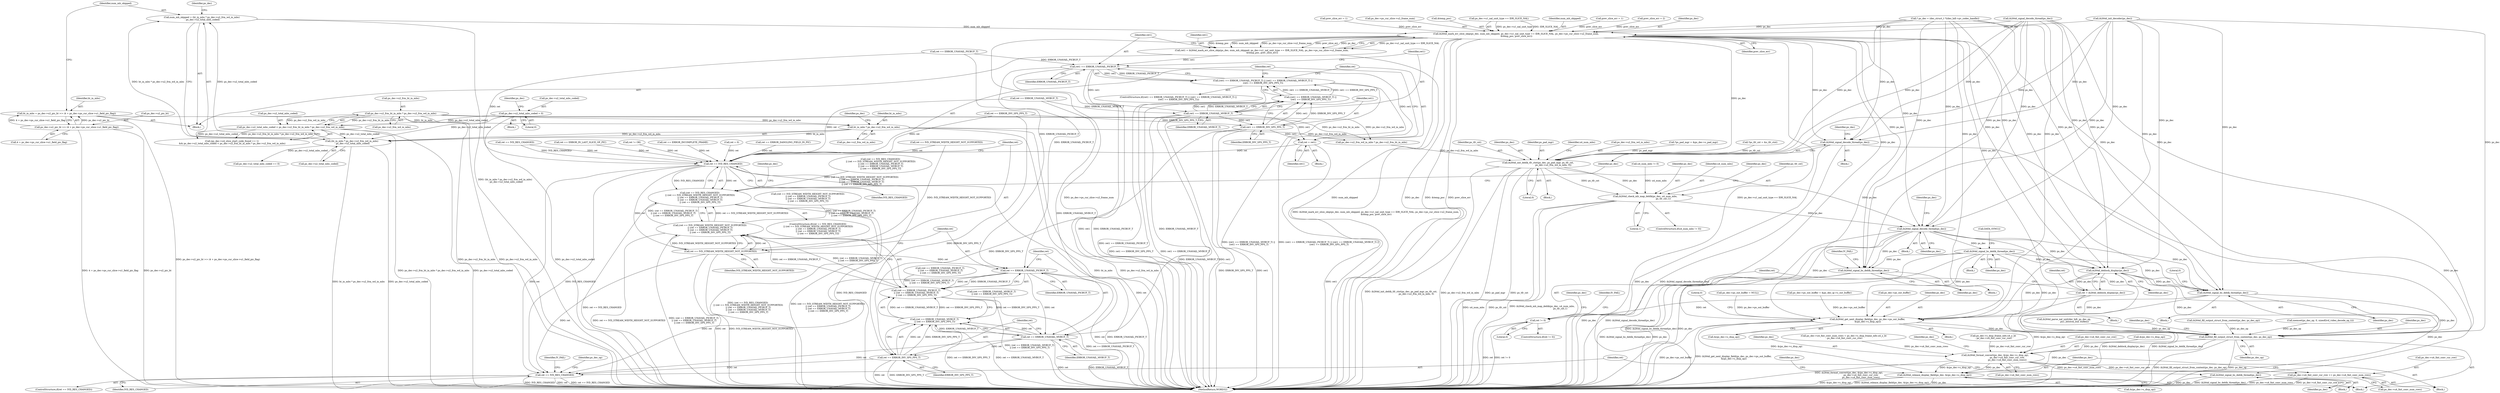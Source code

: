 digraph "0_Android_494561291a503840f385fbcd11d9bc5f4dc502b8@integer" {
"1001512" [label="(Call,num_mb_skipped = (ht_in_mbs * ps_dec->u2_frm_wd_in_mbs)\n - ps_dec->u2_total_mbs_coded)"];
"1001514" [label="(Call,(ht_in_mbs * ps_dec->u2_frm_wd_in_mbs)\n - ps_dec->u2_total_mbs_coded)"];
"1001515" [label="(Call,ht_in_mbs * ps_dec->u2_frm_wd_in_mbs)"];
"1001499" [label="(Call,ht_in_mbs = ps_dec->u2_pic_ht >> (4 + ps_dec->ps_cur_slice->u1_field_pic_flag))"];
"1001501" [label="(Call,ps_dec->u2_pic_ht >> (4 + ps_dec->ps_cur_slice->u1_field_pic_flag))"];
"1001486" [label="(Call,ps_dec->u2_frm_ht_in_mbs * ps_dec->u2_frm_wd_in_mbs)"];
"1000920" [label="(Call,ps_dec->u2_total_mbs_coded = 0)"];
"1001482" [label="(Call,ps_dec->u2_total_mbs_coded < ps_dec->u2_frm_ht_in_mbs * ps_dec->u2_frm_wd_in_mbs)"];
"1001555" [label="(Call,ih264d_mark_err_slice_skip(ps_dec, num_mb_skipped, ps_dec->u1_nal_unit_type == IDR_SLICE_NAL, ps_dec->ps_cur_slice->u2_frame_num,\n &temp_poc, prev_slice_err))"];
"1001553" [label="(Call,ret1 = ih264d_mark_err_slice_skip(ps_dec, num_mb_skipped, ps_dec->u1_nal_unit_type == IDR_SLICE_NAL, ps_dec->ps_cur_slice->u2_frame_num,\n &temp_poc, prev_slice_err))"];
"1001573" [label="(Call,ret1 == ERROR_UNAVAIL_PICBUF_T)"];
"1001572" [label="(Call,(ret1 == ERROR_UNAVAIL_PICBUF_T) || (ret1 == ERROR_UNAVAIL_MVBUF_T) ||\n (ret1 == ERROR_INV_SPS_PPS_T))"];
"1001577" [label="(Call,ret1 == ERROR_UNAVAIL_MVBUF_T)"];
"1001576" [label="(Call,(ret1 == ERROR_UNAVAIL_MVBUF_T) ||\n (ret1 == ERROR_INV_SPS_PPS_T))"];
"1001580" [label="(Call,ret1 == ERROR_INV_SPS_PPS_T)"];
"1001584" [label="(Call,ret = ret1)"];
"1001589" [label="(Call,ret == IVD_RES_CHANGED)"];
"1001588" [label="(Call,(ret == IVD_RES_CHANGED)\n || (ret == IVD_STREAM_WIDTH_HEIGHT_NOT_SUPPORTED)\n || (ret == ERROR_UNAVAIL_PICBUF_T)\n || (ret == ERROR_UNAVAIL_MVBUF_T)\n || (ret == ERROR_INV_SPS_PPS_T))"];
"1001593" [label="(Call,ret == IVD_STREAM_WIDTH_HEIGHT_NOT_SUPPORTED)"];
"1001592" [label="(Call,(ret == IVD_STREAM_WIDTH_HEIGHT_NOT_SUPPORTED)\n || (ret == ERROR_UNAVAIL_PICBUF_T)\n || (ret == ERROR_UNAVAIL_MVBUF_T)\n || (ret == ERROR_INV_SPS_PPS_T))"];
"1001597" [label="(Call,ret == ERROR_UNAVAIL_PICBUF_T)"];
"1001596" [label="(Call,(ret == ERROR_UNAVAIL_PICBUF_T)\n || (ret == ERROR_UNAVAIL_MVBUF_T)\n || (ret == ERROR_INV_SPS_PPS_T))"];
"1001601" [label="(Call,ret == ERROR_UNAVAIL_MVBUF_T)"];
"1001600" [label="(Call,(ret == ERROR_UNAVAIL_MVBUF_T)\n || (ret == ERROR_INV_SPS_PPS_T))"];
"1001604" [label="(Call,ret == ERROR_INV_SPS_PPS_T)"];
"1001620" [label="(Call,ret == IVD_RES_CHANGED)"];
"1001608" [label="(Call,ih264d_signal_decode_thread(ps_dec))"];
"1001617" [label="(Call,ih264d_signal_bs_deblk_thread(ps_dec))"];
"1001697" [label="(Call,ih264d_init_deblk_tfr_ctxt(ps_dec, ps_pad_mgr, ps_tfr_cxt,\n                                           ps_dec->u2_frm_wd_in_mbs, 0))"];
"1001721" [label="(Call,ih264d_check_mb_map_deblk(ps_dec, u4_num_mbs,\n                                                   ps_tfr_cxt,1))"];
"1001731" [label="(Call,ih264d_signal_decode_thread(ps_dec))"];
"1001740" [label="(Call,ih264d_signal_bs_deblk_thread(ps_dec))"];
"1001839" [label="(Call,ih264d_signal_bs_deblk_thread(ps_dec))"];
"1001901" [label="(Call,ih264d_deblock_display(ps_dec))"];
"1001899" [label="(Call,ret = ih264d_deblock_display(ps_dec))"];
"1001904" [label="(Call,ret != 0)"];
"1002023" [label="(Call,ih264d_signal_bs_deblk_thread(ps_dec))"];
"1002037" [label="(Call,ih264d_get_next_display_field(ps_dec, ps_dec->ps_out_buffer,\n &(ps_dec->s_disp_op)))"];
"1002065" [label="(Call,ih264d_fill_output_struct_from_context(ps_dec, ps_dec_op))"];
"1002096" [label="(Call,ih264d_format_convert(ps_dec, &(ps_dec->s_disp_op),\n                                  ps_dec->u4_fmt_conv_cur_row,\n                                  ps_dec->u4_fmt_conv_num_rows))"];
"1002108" [label="(Call,ps_dec->u4_fmt_conv_cur_row += ps_dec->u4_fmt_conv_num_rows)"];
"1002115" [label="(Call,ih264d_release_display_field(ps_dec, &(ps_dec->s_disp_op)))"];
"1002112" [label="(Call,ps_dec->u4_fmt_conv_num_rows)"];
"1001682" [label="(Call,ps_dec->u2_frm_wd_in_mbs * ps_dec->u2_frm_ht_in_mbs)"];
"1001483" [label="(Call,ps_dec->u2_total_mbs_coded)"];
"1001574" [label="(Identifier,ret1)"];
"1001620" [label="(Call,ret == IVD_RES_CHANGED)"];
"1001517" [label="(Call,ps_dec->u2_frm_wd_in_mbs)"];
"1001581" [label="(Identifier,ret1)"];
"1001354" [label="(Call,ret == ERROR_DANGLING_FIELD_IN_PIC)"];
"1002102" [label="(Call,ps_dec->u4_fmt_conv_cur_row)"];
"1001630" [label="(Identifier,IV_FAIL)"];
"1002067" [label="(Identifier,ps_dec_op)"];
"1002071" [label="(Identifier,ps_dec)"];
"1001521" [label="(Identifier,ps_dec)"];
"1002115" [label="(Call,ih264d_release_display_field(ps_dec, &(ps_dec->s_disp_op)))"];
"1002125" [label="(Identifier,ps_dec)"];
"1001499" [label="(Call,ht_in_mbs = ps_dec->u2_pic_ht >> (4 + ps_dec->ps_cur_slice->u1_field_pic_flag))"];
"1001697" [label="(Call,ih264d_init_deblk_tfr_ctxt(ps_dec, ps_pad_mgr, ps_tfr_cxt,\n                                           ps_dec->u2_frm_wd_in_mbs, 0))"];
"1001576" [label="(Call,(ret1 == ERROR_UNAVAIL_MVBUF_T) ||\n (ret1 == ERROR_INV_SPS_PPS_T))"];
"1001603" [label="(Identifier,ERROR_UNAVAIL_MVBUF_T)"];
"1001069" [label="(Call,ih264d_fill_output_struct_from_context(ps_dec, ps_dec_op))"];
"1001512" [label="(Call,num_mb_skipped = (ht_in_mbs * ps_dec->u2_frm_wd_in_mbs)\n - ps_dec->u2_total_mbs_coded)"];
"1001898" [label="(Block,)"];
"1001723" [label="(Identifier,u4_num_mbs)"];
"1001336" [label="(Call,ret == ERROR_UNAVAIL_MVBUF_T)"];
"1001599" [label="(Identifier,ERROR_UNAVAIL_PICBUF_T)"];
"1001701" [label="(Call,ps_dec->u2_frm_wd_in_mbs)"];
"1000927" [label="(Identifier,ps_dec)"];
"1001616" [label="(Block,)"];
"1001591" [label="(Identifier,IVD_RES_CHANGED)"];
"1001505" [label="(Call,4 + ps_dec->ps_cur_slice->u1_field_pic_flag)"];
"1001303" [label="(Call,ret != OK)"];
"1002042" [label="(Call,&(ps_dec->s_disp_op))"];
"1001493" [label="(Block,)"];
"1001905" [label="(Identifier,ret)"];
"1001553" [label="(Call,ret1 = ih264d_mark_err_slice_skip(ps_dec, num_mb_skipped, ps_dec->u1_nal_unit_type == IDR_SLICE_NAL, ps_dec->ps_cur_slice->u2_frame_num,\n &temp_poc, prev_slice_err))"];
"1002108" [label="(Call,ps_dec->u4_fmt_conv_cur_row += ps_dec->u4_fmt_conv_num_rows)"];
"1001514" [label="(Call,(ht_in_mbs * ps_dec->u2_frm_wd_in_mbs)\n - ps_dec->u2_total_mbs_coded)"];
"1001088" [label="(Call,ih264d_signal_decode_thread(ps_dec))"];
"1001351" [label="(Call,ret == ERROR_INCOMPLETE_FRAME)"];
"1001554" [label="(Identifier,ret1)"];
"1001728" [label="(Identifier,ps_dec)"];
"1002023" [label="(Call,ih264d_signal_bs_deblk_thread(ps_dec))"];
"1002037" [label="(Call,ih264d_get_next_display_field(ps_dec, ps_dec->ps_out_buffer,\n &(ps_dec->s_disp_op)))"];
"1001323" [label="(Call,(ret == IVD_RES_CHANGED)\n || (ret == IVD_STREAM_WIDTH_HEIGHT_NOT_SUPPORTED)\n || (ret == ERROR_UNAVAIL_PICBUF_T)\n || (ret == ERROR_UNAVAIL_MVBUF_T)\n || (ret == ERROR_INV_SPS_PPS_T))"];
"1001571" [label="(ControlStructure,if((ret1 == ERROR_UNAVAIL_PICBUF_T) || (ret1 == ERROR_UNAVAIL_MVBUF_T) ||\n (ret1 == ERROR_INV_SPS_PPS_T)))"];
"1001573" [label="(Call,ret1 == ERROR_UNAVAIL_PICBUF_T)"];
"1001602" [label="(Identifier,ret)"];
"1001533" [label="(Call,prev_slice_err = 1)"];
"1001606" [label="(Identifier,ERROR_INV_SPS_PPS_T)"];
"1002036" [label="(Block,)"];
"1001673" [label="(Call,*ps_pad_mgr = &ps_dec->s_pad_mgr)"];
"1001913" [label="(Identifier,ps_dec)"];
"1001736" [label="(Identifier,ps_dec)"];
"1001613" [label="(Identifier,ps_dec)"];
"1002039" [label="(Call,ps_dec->ps_out_buffer)"];
"1002025" [label="(Block,)"];
"1001902" [label="(Identifier,ps_dec)"];
"1001537" [label="(Call,prev_slice_err = 2)"];
"1001515" [label="(Call,ht_in_mbs * ps_dec->u2_frm_wd_in_mbs)"];
"1001608" [label="(Call,ih264d_signal_decode_thread(ps_dec))"];
"1001903" [label="(ControlStructure,if(ret != 0))"];
"1001725" [label="(Literal,1)"];
"1001486" [label="(Call,ps_dec->u2_frm_ht_in_mbs * ps_dec->u2_frm_wd_in_mbs)"];
"1001721" [label="(Call,ih264d_check_mb_map_deblk(ps_dec, u4_num_mbs,\n                                                   ps_tfr_cxt,1))"];
"1001838" [label="(Block,)"];
"1001587" [label="(ControlStructure,if((ret == IVD_RES_CHANGED)\n || (ret == IVD_STREAM_WIDTH_HEIGHT_NOT_SUPPORTED)\n || (ret == ERROR_UNAVAIL_PICBUF_T)\n || (ret == ERROR_UNAVAIL_MVBUF_T)\n || (ret == ERROR_INV_SPS_PPS_T)))"];
"1001585" [label="(Identifier,ret)"];
"1000229" [label="(Call,memset(ps_dec_op, 0, sizeof(ivd_video_decode_op_t)))"];
"1001717" [label="(ControlStructure,if(u4_num_mbs != 0))"];
"1002066" [label="(Identifier,ps_dec)"];
"1001626" [label="(Identifier,ps_dec_op)"];
"1001724" [label="(Identifier,ps_tfr_cxt)"];
"1002096" [label="(Call,ih264d_format_convert(ps_dec, &(ps_dec->s_disp_op),\n                                  ps_dec->u4_fmt_conv_cur_row,\n                                  ps_dec->u4_fmt_conv_num_rows))"];
"1000920" [label="(Call,ps_dec->u2_total_mbs_coded = 0)"];
"1001731" [label="(Call,ih264d_signal_decode_thread(ps_dec))"];
"1001839" [label="(Call,ih264d_signal_bs_deblk_thread(ps_dec))"];
"1001575" [label="(Identifier,ERROR_UNAVAIL_PICBUF_T)"];
"1001582" [label="(Identifier,ERROR_INV_SPS_PPS_T)"];
"1000153" [label="(Block,)"];
"1002029" [label="(Literal,0)"];
"1001622" [label="(Identifier,IVD_RES_CHANGED)"];
"1001476" [label="(Call,(ps_dec->u4_slice_start_code_found == 1)\n && ps_dec->u2_total_mbs_coded < ps_dec->u2_frm_ht_in_mbs * ps_dec->u2_frm_wd_in_mbs)"];
"1001339" [label="(Call,ret == ERROR_INV_SPS_PPS_T)"];
"1001516" [label="(Identifier,ht_in_mbs)"];
"1001900" [label="(Identifier,ret)"];
"1001739" [label="(Block,)"];
"1000190" [label="(Call,ret = 0)"];
"1001901" [label="(Call,ih264d_deblock_display(ps_dec))"];
"1001618" [label="(Identifier,ps_dec)"];
"1001584" [label="(Call,ret = ret1)"];
"1001633" [label="(Identifier,ps_dec)"];
"1001580" [label="(Call,ret1 == ERROR_INV_SPS_PPS_T)"];
"1001545" [label="(Call,ps_dec->u2_total_mbs_coded == 0)"];
"1001617" [label="(Call,ih264d_signal_bs_deblk_thread(ps_dec))"];
"1001332" [label="(Call,ret == ERROR_UNAVAIL_PICBUF_T)"];
"1002038" [label="(Identifier,ps_dec)"];
"1001482" [label="(Call,ps_dec->u2_total_mbs_coded < ps_dec->u2_frm_ht_in_mbs * ps_dec->u2_frm_wd_in_mbs)"];
"1001556" [label="(Identifier,ps_dec)"];
"1001490" [label="(Call,ps_dec->u2_frm_wd_in_mbs)"];
"1001327" [label="(Call,(ret == IVD_STREAM_WIDTH_HEIGHT_NOT_SUPPORTED)\n || (ret == ERROR_UNAVAIL_PICBUF_T)\n || (ret == ERROR_UNAVAIL_MVBUF_T)\n || (ret == ERROR_INV_SPS_PPS_T))"];
"1000155" [label="(Call,* ps_dec = (dec_struct_t *)(dec_hdl->pv_codec_handle))"];
"1001635" [label="(Block,)"];
"1002098" [label="(Call,&(ps_dec->s_disp_op))"];
"1001842" [label="(Identifier,IV_FAIL)"];
"1001570" [label="(Identifier,prev_slice_err)"];
"1002022" [label="(Block,)"];
"1001597" [label="(Call,ret == ERROR_UNAVAIL_PICBUF_T)"];
"1001572" [label="(Call,(ret1 == ERROR_UNAVAIL_PICBUF_T) || (ret1 == ERROR_UNAVAIL_MVBUF_T) ||\n (ret1 == ERROR_INV_SPS_PPS_T))"];
"1001906" [label="(Literal,0)"];
"1001718" [label="(Call,u4_num_mbs != 0)"];
"1002048" [label="(Literal,0)"];
"1002117" [label="(Call,&(ps_dec->s_disp_op))"];
"1000318" [label="(Call,ps_dec->ps_out_buffer = NULL)"];
"1001601" [label="(Call,ret == ERROR_UNAVAIL_MVBUF_T)"];
"1001904" [label="(Call,ret != 0)"];
"1001501" [label="(Call,ps_dec->u2_pic_ht >> (4 + ps_dec->ps_cur_slice->u1_field_pic_flag))"];
"1001740" [label="(Call,ih264d_signal_bs_deblk_thread(ps_dec))"];
"1001594" [label="(Identifier,ret)"];
"1002082" [label="(Block,)"];
"1001600" [label="(Call,(ret == ERROR_UNAVAIL_MVBUF_T)\n || (ret == ERROR_INV_SPS_PPS_T))"];
"1001502" [label="(Call,ps_dec->u2_pic_ht)"];
"1001592" [label="(Call,(ret == IVD_STREAM_WIDTH_HEIGHT_NOT_SUPPORTED)\n || (ret == ERROR_UNAVAIL_PICBUF_T)\n || (ret == ERROR_UNAVAIL_MVBUF_T)\n || (ret == ERROR_INV_SPS_PPS_T))"];
"1001741" [label="(Identifier,ps_dec)"];
"1001609" [label="(Identifier,ps_dec)"];
"1002097" [label="(Identifier,ps_dec)"];
"1001550" [label="(Call,prev_slice_err = 1)"];
"1001579" [label="(Identifier,ERROR_UNAVAIL_MVBUF_T)"];
"1001331" [label="(Call,(ret == ERROR_UNAVAIL_PICBUF_T)\n || (ret == ERROR_UNAVAIL_MVBUF_T)\n || (ret == ERROR_INV_SPS_PPS_T))"];
"1001590" [label="(Identifier,ret)"];
"1001899" [label="(Call,ret = ih264d_deblock_display(ps_dec))"];
"1002024" [label="(Identifier,ps_dec)"];
"1001328" [label="(Call,ret == IVD_STREAM_WIDTH_HEIGHT_NOT_SUPPORTED)"];
"1000921" [label="(Call,ps_dec->u2_total_mbs_coded)"];
"1001668" [label="(Call,*ps_tfr_cxt = &s_tfr_ctxt)"];
"1001563" [label="(Call,ps_dec->ps_cur_slice->u2_frame_num)"];
"1001596" [label="(Call,(ret == ERROR_UNAVAIL_PICBUF_T)\n || (ret == ERROR_UNAVAIL_MVBUF_T)\n || (ret == ERROR_INV_SPS_PPS_T))"];
"1001700" [label="(Identifier,ps_tfr_cxt)"];
"1001621" [label="(Identifier,ret)"];
"1001742" [label="(Call,DATA_SYNC())"];
"1002109" [label="(Call,ps_dec->u4_fmt_conv_cur_row)"];
"1001604" [label="(Call,ret == ERROR_INV_SPS_PPS_T)"];
"1001588" [label="(Call,(ret == IVD_RES_CHANGED)\n || (ret == IVD_STREAM_WIDTH_HEIGHT_NOT_SUPPORTED)\n || (ret == ERROR_UNAVAIL_PICBUF_T)\n || (ret == ERROR_UNAVAIL_MVBUF_T)\n || (ret == ERROR_INV_SPS_PPS_T))"];
"1001500" [label="(Identifier,ht_in_mbs)"];
"1002065" [label="(Call,ih264d_fill_output_struct_from_context(ps_dec, ps_dec_op))"];
"1001619" [label="(ControlStructure,if(ret == IVD_RES_CHANGED))"];
"1001698" [label="(Identifier,ps_dec)"];
"1001605" [label="(Identifier,ret)"];
"1001526" [label="(Identifier,ps_dec)"];
"1000908" [label="(Call,ih264d_init_decoder(ps_dec))"];
"1002185" [label="(MethodReturn,WORD32)"];
"1000924" [label="(Literal,0)"];
"1001598" [label="(Identifier,ret)"];
"1001909" [label="(Identifier,IV_FAIL)"];
"1002116" [label="(Identifier,ps_dec)"];
"1001699" [label="(Identifier,ps_pad_mgr)"];
"1001607" [label="(Block,)"];
"1001568" [label="(Call,&temp_poc)"];
"1001586" [label="(Identifier,ret1)"];
"1001577" [label="(Call,ret1 == ERROR_UNAVAIL_MVBUF_T)"];
"1001722" [label="(Identifier,ps_dec)"];
"1001706" [label="(Identifier,u4_num_mbs)"];
"1002083" [label="(Call,ps_dec->u4_fmt_conv_num_rows = ps_dec->s_disp_frame_info.u4_y_ht\n - ps_dec->u4_fmt_conv_cur_row)"];
"1002105" [label="(Call,ps_dec->u4_fmt_conv_num_rows)"];
"1001487" [label="(Call,ps_dec->u2_frm_ht_in_mbs)"];
"1001840" [label="(Identifier,ps_dec)"];
"1001297" [label="(Call,ih264d_parse_nal_unit(dec_hdl, ps_dec_op,\n                              pu1_bitstrm_buf, buflen))"];
"1001324" [label="(Call,ret == IVD_RES_CHANGED)"];
"1001595" [label="(Identifier,IVD_STREAM_WIDTH_HEIGHT_NOT_SUPPORTED)"];
"1001593" [label="(Call,ret == IVD_STREAM_WIDTH_HEIGHT_NOT_SUPPORTED)"];
"1001704" [label="(Literal,0)"];
"1001578" [label="(Identifier,ret1)"];
"1001732" [label="(Identifier,ps_dec)"];
"1001589" [label="(Call,ret == IVD_RES_CHANGED)"];
"1000331" [label="(Call,ps_dec->ps_out_buffer = &ps_dec_ip->s_out_buffer)"];
"1001583" [label="(Block,)"];
"1001555" [label="(Call,ih264d_mark_err_slice_skip(ps_dec, num_mb_skipped, ps_dec->u1_nal_unit_type == IDR_SLICE_NAL, ps_dec->ps_cur_slice->u2_frame_num,\n &temp_poc, prev_slice_err))"];
"1001558" [label="(Call,ps_dec->u1_nal_unit_type == IDR_SLICE_NAL)"];
"1001513" [label="(Identifier,num_mb_skipped)"];
"1002110" [label="(Identifier,ps_dec)"];
"1002087" [label="(Call,ps_dec->s_disp_frame_info.u4_y_ht\n - ps_dec->u4_fmt_conv_cur_row)"];
"1001335" [label="(Call,(ret == ERROR_UNAVAIL_MVBUF_T)\n || (ret == ERROR_INV_SPS_PPS_T))"];
"1001368" [label="(Call,ret == ERROR_IN_LAST_SLICE_OF_PIC)"];
"1001557" [label="(Identifier,num_mb_skipped)"];
"1001520" [label="(Call,ps_dec->u2_total_mbs_coded)"];
"1001663" [label="(Block,)"];
"1001512" -> "1001493"  [label="AST: "];
"1001512" -> "1001514"  [label="CFG: "];
"1001513" -> "1001512"  [label="AST: "];
"1001514" -> "1001512"  [label="AST: "];
"1001526" -> "1001512"  [label="CFG: "];
"1001512" -> "1002185"  [label="DDG: (ht_in_mbs * ps_dec->u2_frm_wd_in_mbs)\n - ps_dec->u2_total_mbs_coded"];
"1001514" -> "1001512"  [label="DDG: ht_in_mbs * ps_dec->u2_frm_wd_in_mbs"];
"1001514" -> "1001512"  [label="DDG: ps_dec->u2_total_mbs_coded"];
"1001512" -> "1001555"  [label="DDG: num_mb_skipped"];
"1001514" -> "1001520"  [label="CFG: "];
"1001515" -> "1001514"  [label="AST: "];
"1001520" -> "1001514"  [label="AST: "];
"1001514" -> "1002185"  [label="DDG: ps_dec->u2_total_mbs_coded"];
"1001514" -> "1002185"  [label="DDG: ht_in_mbs * ps_dec->u2_frm_wd_in_mbs"];
"1001515" -> "1001514"  [label="DDG: ht_in_mbs"];
"1001515" -> "1001514"  [label="DDG: ps_dec->u2_frm_wd_in_mbs"];
"1000920" -> "1001514"  [label="DDG: ps_dec->u2_total_mbs_coded"];
"1001482" -> "1001514"  [label="DDG: ps_dec->u2_total_mbs_coded"];
"1001514" -> "1001545"  [label="DDG: ps_dec->u2_total_mbs_coded"];
"1001515" -> "1001517"  [label="CFG: "];
"1001516" -> "1001515"  [label="AST: "];
"1001517" -> "1001515"  [label="AST: "];
"1001521" -> "1001515"  [label="CFG: "];
"1001515" -> "1002185"  [label="DDG: ps_dec->u2_frm_wd_in_mbs"];
"1001515" -> "1002185"  [label="DDG: ht_in_mbs"];
"1001499" -> "1001515"  [label="DDG: ht_in_mbs"];
"1001486" -> "1001515"  [label="DDG: ps_dec->u2_frm_wd_in_mbs"];
"1001515" -> "1001682"  [label="DDG: ps_dec->u2_frm_wd_in_mbs"];
"1001499" -> "1001493"  [label="AST: "];
"1001499" -> "1001501"  [label="CFG: "];
"1001500" -> "1001499"  [label="AST: "];
"1001501" -> "1001499"  [label="AST: "];
"1001513" -> "1001499"  [label="CFG: "];
"1001499" -> "1002185"  [label="DDG: ps_dec->u2_pic_ht >> (4 + ps_dec->ps_cur_slice->u1_field_pic_flag)"];
"1001501" -> "1001499"  [label="DDG: ps_dec->u2_pic_ht"];
"1001501" -> "1001499"  [label="DDG: 4 + ps_dec->ps_cur_slice->u1_field_pic_flag"];
"1001501" -> "1001505"  [label="CFG: "];
"1001502" -> "1001501"  [label="AST: "];
"1001505" -> "1001501"  [label="AST: "];
"1001501" -> "1002185"  [label="DDG: ps_dec->u2_pic_ht"];
"1001501" -> "1002185"  [label="DDG: 4 + ps_dec->ps_cur_slice->u1_field_pic_flag"];
"1001486" -> "1001482"  [label="AST: "];
"1001486" -> "1001490"  [label="CFG: "];
"1001487" -> "1001486"  [label="AST: "];
"1001490" -> "1001486"  [label="AST: "];
"1001482" -> "1001486"  [label="CFG: "];
"1001486" -> "1002185"  [label="DDG: ps_dec->u2_frm_ht_in_mbs"];
"1001486" -> "1002185"  [label="DDG: ps_dec->u2_frm_wd_in_mbs"];
"1001486" -> "1001482"  [label="DDG: ps_dec->u2_frm_ht_in_mbs"];
"1001486" -> "1001482"  [label="DDG: ps_dec->u2_frm_wd_in_mbs"];
"1001486" -> "1001682"  [label="DDG: ps_dec->u2_frm_wd_in_mbs"];
"1001486" -> "1001682"  [label="DDG: ps_dec->u2_frm_ht_in_mbs"];
"1000920" -> "1000153"  [label="AST: "];
"1000920" -> "1000924"  [label="CFG: "];
"1000921" -> "1000920"  [label="AST: "];
"1000924" -> "1000920"  [label="AST: "];
"1000927" -> "1000920"  [label="CFG: "];
"1000920" -> "1002185"  [label="DDG: ps_dec->u2_total_mbs_coded"];
"1000920" -> "1001482"  [label="DDG: ps_dec->u2_total_mbs_coded"];
"1001482" -> "1001476"  [label="AST: "];
"1001483" -> "1001482"  [label="AST: "];
"1001476" -> "1001482"  [label="CFG: "];
"1001482" -> "1002185"  [label="DDG: ps_dec->u2_frm_ht_in_mbs * ps_dec->u2_frm_wd_in_mbs"];
"1001482" -> "1002185"  [label="DDG: ps_dec->u2_total_mbs_coded"];
"1001482" -> "1001476"  [label="DDG: ps_dec->u2_total_mbs_coded"];
"1001482" -> "1001476"  [label="DDG: ps_dec->u2_frm_ht_in_mbs * ps_dec->u2_frm_wd_in_mbs"];
"1001555" -> "1001553"  [label="AST: "];
"1001555" -> "1001570"  [label="CFG: "];
"1001556" -> "1001555"  [label="AST: "];
"1001557" -> "1001555"  [label="AST: "];
"1001558" -> "1001555"  [label="AST: "];
"1001563" -> "1001555"  [label="AST: "];
"1001568" -> "1001555"  [label="AST: "];
"1001570" -> "1001555"  [label="AST: "];
"1001553" -> "1001555"  [label="CFG: "];
"1001555" -> "1002185"  [label="DDG: ps_dec->u1_nal_unit_type == IDR_SLICE_NAL"];
"1001555" -> "1002185"  [label="DDG: ps_dec->ps_cur_slice->u2_frame_num"];
"1001555" -> "1002185"  [label="DDG: num_mb_skipped"];
"1001555" -> "1002185"  [label="DDG: ps_dec"];
"1001555" -> "1002185"  [label="DDG: &temp_poc"];
"1001555" -> "1002185"  [label="DDG: prev_slice_err"];
"1001555" -> "1001553"  [label="DDG: ps_dec->u1_nal_unit_type == IDR_SLICE_NAL"];
"1001555" -> "1001553"  [label="DDG: &temp_poc"];
"1001555" -> "1001553"  [label="DDG: num_mb_skipped"];
"1001555" -> "1001553"  [label="DDG: ps_dec->ps_cur_slice->u2_frame_num"];
"1001555" -> "1001553"  [label="DDG: prev_slice_err"];
"1001555" -> "1001553"  [label="DDG: ps_dec"];
"1001088" -> "1001555"  [label="DDG: ps_dec"];
"1000155" -> "1001555"  [label="DDG: ps_dec"];
"1000908" -> "1001555"  [label="DDG: ps_dec"];
"1001558" -> "1001555"  [label="DDG: ps_dec->u1_nal_unit_type"];
"1001558" -> "1001555"  [label="DDG: IDR_SLICE_NAL"];
"1001550" -> "1001555"  [label="DDG: prev_slice_err"];
"1001533" -> "1001555"  [label="DDG: prev_slice_err"];
"1001537" -> "1001555"  [label="DDG: prev_slice_err"];
"1001555" -> "1001608"  [label="DDG: ps_dec"];
"1001555" -> "1001697"  [label="DDG: ps_dec"];
"1001555" -> "1001731"  [label="DDG: ps_dec"];
"1001555" -> "1001839"  [label="DDG: ps_dec"];
"1001555" -> "1001901"  [label="DDG: ps_dec"];
"1001555" -> "1002023"  [label="DDG: ps_dec"];
"1001555" -> "1002037"  [label="DDG: ps_dec"];
"1001555" -> "1002065"  [label="DDG: ps_dec"];
"1001553" -> "1001493"  [label="AST: "];
"1001554" -> "1001553"  [label="AST: "];
"1001574" -> "1001553"  [label="CFG: "];
"1001553" -> "1002185"  [label="DDG: ih264d_mark_err_slice_skip(ps_dec, num_mb_skipped, ps_dec->u1_nal_unit_type == IDR_SLICE_NAL, ps_dec->ps_cur_slice->u2_frame_num,\n &temp_poc, prev_slice_err)"];
"1001553" -> "1001573"  [label="DDG: ret1"];
"1001573" -> "1001572"  [label="AST: "];
"1001573" -> "1001575"  [label="CFG: "];
"1001574" -> "1001573"  [label="AST: "];
"1001575" -> "1001573"  [label="AST: "];
"1001578" -> "1001573"  [label="CFG: "];
"1001572" -> "1001573"  [label="CFG: "];
"1001573" -> "1002185"  [label="DDG: ret1"];
"1001573" -> "1002185"  [label="DDG: ERROR_UNAVAIL_PICBUF_T"];
"1001573" -> "1001572"  [label="DDG: ret1"];
"1001573" -> "1001572"  [label="DDG: ERROR_UNAVAIL_PICBUF_T"];
"1001332" -> "1001573"  [label="DDG: ERROR_UNAVAIL_PICBUF_T"];
"1001573" -> "1001577"  [label="DDG: ret1"];
"1001573" -> "1001584"  [label="DDG: ret1"];
"1001573" -> "1001597"  [label="DDG: ERROR_UNAVAIL_PICBUF_T"];
"1001572" -> "1001571"  [label="AST: "];
"1001572" -> "1001576"  [label="CFG: "];
"1001576" -> "1001572"  [label="AST: "];
"1001585" -> "1001572"  [label="CFG: "];
"1001590" -> "1001572"  [label="CFG: "];
"1001572" -> "1002185"  [label="DDG: ret1 == ERROR_UNAVAIL_PICBUF_T"];
"1001572" -> "1002185"  [label="DDG: (ret1 == ERROR_UNAVAIL_MVBUF_T) ||\n (ret1 == ERROR_INV_SPS_PPS_T)"];
"1001572" -> "1002185"  [label="DDG: (ret1 == ERROR_UNAVAIL_PICBUF_T) || (ret1 == ERROR_UNAVAIL_MVBUF_T) ||\n (ret1 == ERROR_INV_SPS_PPS_T)"];
"1001576" -> "1001572"  [label="DDG: ret1 == ERROR_UNAVAIL_MVBUF_T"];
"1001576" -> "1001572"  [label="DDG: ret1 == ERROR_INV_SPS_PPS_T"];
"1001577" -> "1001576"  [label="AST: "];
"1001577" -> "1001579"  [label="CFG: "];
"1001578" -> "1001577"  [label="AST: "];
"1001579" -> "1001577"  [label="AST: "];
"1001581" -> "1001577"  [label="CFG: "];
"1001576" -> "1001577"  [label="CFG: "];
"1001577" -> "1002185"  [label="DDG: ERROR_UNAVAIL_MVBUF_T"];
"1001577" -> "1002185"  [label="DDG: ret1"];
"1001577" -> "1001576"  [label="DDG: ret1"];
"1001577" -> "1001576"  [label="DDG: ERROR_UNAVAIL_MVBUF_T"];
"1001336" -> "1001577"  [label="DDG: ERROR_UNAVAIL_MVBUF_T"];
"1001577" -> "1001580"  [label="DDG: ret1"];
"1001577" -> "1001584"  [label="DDG: ret1"];
"1001577" -> "1001601"  [label="DDG: ERROR_UNAVAIL_MVBUF_T"];
"1001576" -> "1001580"  [label="CFG: "];
"1001580" -> "1001576"  [label="AST: "];
"1001576" -> "1002185"  [label="DDG: ret1 == ERROR_INV_SPS_PPS_T"];
"1001576" -> "1002185"  [label="DDG: ret1 == ERROR_UNAVAIL_MVBUF_T"];
"1001580" -> "1001576"  [label="DDG: ret1"];
"1001580" -> "1001576"  [label="DDG: ERROR_INV_SPS_PPS_T"];
"1001580" -> "1001582"  [label="CFG: "];
"1001581" -> "1001580"  [label="AST: "];
"1001582" -> "1001580"  [label="AST: "];
"1001580" -> "1002185"  [label="DDG: ERROR_INV_SPS_PPS_T"];
"1001580" -> "1002185"  [label="DDG: ret1"];
"1001339" -> "1001580"  [label="DDG: ERROR_INV_SPS_PPS_T"];
"1001580" -> "1001584"  [label="DDG: ret1"];
"1001580" -> "1001604"  [label="DDG: ERROR_INV_SPS_PPS_T"];
"1001584" -> "1001583"  [label="AST: "];
"1001584" -> "1001586"  [label="CFG: "];
"1001585" -> "1001584"  [label="AST: "];
"1001586" -> "1001584"  [label="AST: "];
"1001590" -> "1001584"  [label="CFG: "];
"1001584" -> "1002185"  [label="DDG: ret1"];
"1001584" -> "1001589"  [label="DDG: ret"];
"1001589" -> "1001588"  [label="AST: "];
"1001589" -> "1001591"  [label="CFG: "];
"1001590" -> "1001589"  [label="AST: "];
"1001591" -> "1001589"  [label="AST: "];
"1001594" -> "1001589"  [label="CFG: "];
"1001588" -> "1001589"  [label="CFG: "];
"1001589" -> "1002185"  [label="DDG: IVD_RES_CHANGED"];
"1001589" -> "1002185"  [label="DDG: ret"];
"1001589" -> "1001588"  [label="DDG: ret"];
"1001589" -> "1001588"  [label="DDG: IVD_RES_CHANGED"];
"1001332" -> "1001589"  [label="DDG: ret"];
"1001336" -> "1001589"  [label="DDG: ret"];
"1000190" -> "1001589"  [label="DDG: ret"];
"1001351" -> "1001589"  [label="DDG: ret"];
"1001339" -> "1001589"  [label="DDG: ret"];
"1001324" -> "1001589"  [label="DDG: ret"];
"1001324" -> "1001589"  [label="DDG: IVD_RES_CHANGED"];
"1001368" -> "1001589"  [label="DDG: ret"];
"1001328" -> "1001589"  [label="DDG: ret"];
"1001354" -> "1001589"  [label="DDG: ret"];
"1001303" -> "1001589"  [label="DDG: ret"];
"1001589" -> "1001593"  [label="DDG: ret"];
"1001589" -> "1001620"  [label="DDG: ret"];
"1001589" -> "1001620"  [label="DDG: IVD_RES_CHANGED"];
"1001588" -> "1001587"  [label="AST: "];
"1001588" -> "1001592"  [label="CFG: "];
"1001592" -> "1001588"  [label="AST: "];
"1001609" -> "1001588"  [label="CFG: "];
"1001633" -> "1001588"  [label="CFG: "];
"1001588" -> "1002185"  [label="DDG: ret == IVD_RES_CHANGED"];
"1001588" -> "1002185"  [label="DDG: (ret == IVD_RES_CHANGED)\n || (ret == IVD_STREAM_WIDTH_HEIGHT_NOT_SUPPORTED)\n || (ret == ERROR_UNAVAIL_PICBUF_T)\n || (ret == ERROR_UNAVAIL_MVBUF_T)\n || (ret == ERROR_INV_SPS_PPS_T)"];
"1001588" -> "1002185"  [label="DDG: (ret == IVD_STREAM_WIDTH_HEIGHT_NOT_SUPPORTED)\n || (ret == ERROR_UNAVAIL_PICBUF_T)\n || (ret == ERROR_UNAVAIL_MVBUF_T)\n || (ret == ERROR_INV_SPS_PPS_T)"];
"1001592" -> "1001588"  [label="DDG: ret == IVD_STREAM_WIDTH_HEIGHT_NOT_SUPPORTED"];
"1001592" -> "1001588"  [label="DDG: (ret == ERROR_UNAVAIL_PICBUF_T)\n || (ret == ERROR_UNAVAIL_MVBUF_T)\n || (ret == ERROR_INV_SPS_PPS_T)"];
"1001323" -> "1001588"  [label="DDG: (ret == IVD_STREAM_WIDTH_HEIGHT_NOT_SUPPORTED)\n || (ret == ERROR_UNAVAIL_PICBUF_T)\n || (ret == ERROR_UNAVAIL_MVBUF_T)\n || (ret == ERROR_INV_SPS_PPS_T)"];
"1001593" -> "1001592"  [label="AST: "];
"1001593" -> "1001595"  [label="CFG: "];
"1001594" -> "1001593"  [label="AST: "];
"1001595" -> "1001593"  [label="AST: "];
"1001598" -> "1001593"  [label="CFG: "];
"1001592" -> "1001593"  [label="CFG: "];
"1001593" -> "1002185"  [label="DDG: ret"];
"1001593" -> "1002185"  [label="DDG: IVD_STREAM_WIDTH_HEIGHT_NOT_SUPPORTED"];
"1001593" -> "1001592"  [label="DDG: ret"];
"1001593" -> "1001592"  [label="DDG: IVD_STREAM_WIDTH_HEIGHT_NOT_SUPPORTED"];
"1001328" -> "1001593"  [label="DDG: IVD_STREAM_WIDTH_HEIGHT_NOT_SUPPORTED"];
"1001593" -> "1001597"  [label="DDG: ret"];
"1001593" -> "1001620"  [label="DDG: ret"];
"1001592" -> "1001596"  [label="CFG: "];
"1001596" -> "1001592"  [label="AST: "];
"1001592" -> "1002185"  [label="DDG: ret == IVD_STREAM_WIDTH_HEIGHT_NOT_SUPPORTED"];
"1001592" -> "1002185"  [label="DDG: (ret == ERROR_UNAVAIL_PICBUF_T)\n || (ret == ERROR_UNAVAIL_MVBUF_T)\n || (ret == ERROR_INV_SPS_PPS_T)"];
"1001327" -> "1001592"  [label="DDG: (ret == ERROR_UNAVAIL_PICBUF_T)\n || (ret == ERROR_UNAVAIL_MVBUF_T)\n || (ret == ERROR_INV_SPS_PPS_T)"];
"1001596" -> "1001592"  [label="DDG: ret == ERROR_UNAVAIL_PICBUF_T"];
"1001596" -> "1001592"  [label="DDG: (ret == ERROR_UNAVAIL_MVBUF_T)\n || (ret == ERROR_INV_SPS_PPS_T)"];
"1001597" -> "1001596"  [label="AST: "];
"1001597" -> "1001599"  [label="CFG: "];
"1001598" -> "1001597"  [label="AST: "];
"1001599" -> "1001597"  [label="AST: "];
"1001602" -> "1001597"  [label="CFG: "];
"1001596" -> "1001597"  [label="CFG: "];
"1001597" -> "1002185"  [label="DDG: ERROR_UNAVAIL_PICBUF_T"];
"1001597" -> "1002185"  [label="DDG: ret"];
"1001597" -> "1001596"  [label="DDG: ret"];
"1001597" -> "1001596"  [label="DDG: ERROR_UNAVAIL_PICBUF_T"];
"1001332" -> "1001597"  [label="DDG: ERROR_UNAVAIL_PICBUF_T"];
"1001597" -> "1001601"  [label="DDG: ret"];
"1001597" -> "1001620"  [label="DDG: ret"];
"1001596" -> "1001600"  [label="CFG: "];
"1001600" -> "1001596"  [label="AST: "];
"1001596" -> "1002185"  [label="DDG: (ret == ERROR_UNAVAIL_MVBUF_T)\n || (ret == ERROR_INV_SPS_PPS_T)"];
"1001596" -> "1002185"  [label="DDG: ret == ERROR_UNAVAIL_PICBUF_T"];
"1001600" -> "1001596"  [label="DDG: ret == ERROR_UNAVAIL_MVBUF_T"];
"1001600" -> "1001596"  [label="DDG: ret == ERROR_INV_SPS_PPS_T"];
"1001331" -> "1001596"  [label="DDG: (ret == ERROR_UNAVAIL_MVBUF_T)\n || (ret == ERROR_INV_SPS_PPS_T)"];
"1001601" -> "1001600"  [label="AST: "];
"1001601" -> "1001603"  [label="CFG: "];
"1001602" -> "1001601"  [label="AST: "];
"1001603" -> "1001601"  [label="AST: "];
"1001605" -> "1001601"  [label="CFG: "];
"1001600" -> "1001601"  [label="CFG: "];
"1001601" -> "1002185"  [label="DDG: ret"];
"1001601" -> "1002185"  [label="DDG: ERROR_UNAVAIL_MVBUF_T"];
"1001601" -> "1001600"  [label="DDG: ret"];
"1001601" -> "1001600"  [label="DDG: ERROR_UNAVAIL_MVBUF_T"];
"1001336" -> "1001601"  [label="DDG: ERROR_UNAVAIL_MVBUF_T"];
"1001601" -> "1001604"  [label="DDG: ret"];
"1001601" -> "1001620"  [label="DDG: ret"];
"1001600" -> "1001604"  [label="CFG: "];
"1001604" -> "1001600"  [label="AST: "];
"1001600" -> "1002185"  [label="DDG: ret == ERROR_INV_SPS_PPS_T"];
"1001600" -> "1002185"  [label="DDG: ret == ERROR_UNAVAIL_MVBUF_T"];
"1001335" -> "1001600"  [label="DDG: ret == ERROR_INV_SPS_PPS_T"];
"1001604" -> "1001600"  [label="DDG: ret"];
"1001604" -> "1001600"  [label="DDG: ERROR_INV_SPS_PPS_T"];
"1001604" -> "1001606"  [label="CFG: "];
"1001605" -> "1001604"  [label="AST: "];
"1001606" -> "1001604"  [label="AST: "];
"1001604" -> "1002185"  [label="DDG: ret"];
"1001604" -> "1002185"  [label="DDG: ERROR_INV_SPS_PPS_T"];
"1001339" -> "1001604"  [label="DDG: ERROR_INV_SPS_PPS_T"];
"1001604" -> "1001620"  [label="DDG: ret"];
"1001620" -> "1001619"  [label="AST: "];
"1001620" -> "1001622"  [label="CFG: "];
"1001621" -> "1001620"  [label="AST: "];
"1001622" -> "1001620"  [label="AST: "];
"1001626" -> "1001620"  [label="CFG: "];
"1001630" -> "1001620"  [label="CFG: "];
"1001620" -> "1002185"  [label="DDG: ret"];
"1001620" -> "1002185"  [label="DDG: ret == IVD_RES_CHANGED"];
"1001620" -> "1002185"  [label="DDG: IVD_RES_CHANGED"];
"1001608" -> "1001607"  [label="AST: "];
"1001608" -> "1001609"  [label="CFG: "];
"1001609" -> "1001608"  [label="AST: "];
"1001613" -> "1001608"  [label="CFG: "];
"1001608" -> "1002185"  [label="DDG: ps_dec"];
"1001608" -> "1002185"  [label="DDG: ih264d_signal_decode_thread(ps_dec)"];
"1001088" -> "1001608"  [label="DDG: ps_dec"];
"1000155" -> "1001608"  [label="DDG: ps_dec"];
"1000908" -> "1001608"  [label="DDG: ps_dec"];
"1001608" -> "1001617"  [label="DDG: ps_dec"];
"1001617" -> "1001616"  [label="AST: "];
"1001617" -> "1001618"  [label="CFG: "];
"1001618" -> "1001617"  [label="AST: "];
"1001621" -> "1001617"  [label="CFG: "];
"1001617" -> "1002185"  [label="DDG: ih264d_signal_bs_deblk_thread(ps_dec)"];
"1001617" -> "1002185"  [label="DDG: ps_dec"];
"1001697" -> "1001663"  [label="AST: "];
"1001697" -> "1001704"  [label="CFG: "];
"1001698" -> "1001697"  [label="AST: "];
"1001699" -> "1001697"  [label="AST: "];
"1001700" -> "1001697"  [label="AST: "];
"1001701" -> "1001697"  [label="AST: "];
"1001704" -> "1001697"  [label="AST: "];
"1001706" -> "1001697"  [label="CFG: "];
"1001697" -> "1002185"  [label="DDG: ps_pad_mgr"];
"1001697" -> "1002185"  [label="DDG: ps_tfr_cxt"];
"1001697" -> "1002185"  [label="DDG: ih264d_init_deblk_tfr_ctxt(ps_dec, ps_pad_mgr, ps_tfr_cxt,\n                                           ps_dec->u2_frm_wd_in_mbs, 0)"];
"1001697" -> "1002185"  [label="DDG: ps_dec->u2_frm_wd_in_mbs"];
"1001088" -> "1001697"  [label="DDG: ps_dec"];
"1000155" -> "1001697"  [label="DDG: ps_dec"];
"1000908" -> "1001697"  [label="DDG: ps_dec"];
"1001673" -> "1001697"  [label="DDG: ps_pad_mgr"];
"1001668" -> "1001697"  [label="DDG: ps_tfr_cxt"];
"1001682" -> "1001697"  [label="DDG: ps_dec->u2_frm_wd_in_mbs"];
"1001697" -> "1001721"  [label="DDG: ps_dec"];
"1001697" -> "1001721"  [label="DDG: ps_tfr_cxt"];
"1001697" -> "1001731"  [label="DDG: ps_dec"];
"1001721" -> "1001717"  [label="AST: "];
"1001721" -> "1001725"  [label="CFG: "];
"1001722" -> "1001721"  [label="AST: "];
"1001723" -> "1001721"  [label="AST: "];
"1001724" -> "1001721"  [label="AST: "];
"1001725" -> "1001721"  [label="AST: "];
"1001728" -> "1001721"  [label="CFG: "];
"1001721" -> "1002185"  [label="DDG: ps_tfr_cxt"];
"1001721" -> "1002185"  [label="DDG: ih264d_check_mb_map_deblk(ps_dec, u4_num_mbs,\n                                                   ps_tfr_cxt,1)"];
"1001721" -> "1002185"  [label="DDG: u4_num_mbs"];
"1001718" -> "1001721"  [label="DDG: u4_num_mbs"];
"1001721" -> "1001731"  [label="DDG: ps_dec"];
"1001731" -> "1001635"  [label="AST: "];
"1001731" -> "1001732"  [label="CFG: "];
"1001732" -> "1001731"  [label="AST: "];
"1001736" -> "1001731"  [label="CFG: "];
"1001731" -> "1002185"  [label="DDG: ih264d_signal_decode_thread(ps_dec)"];
"1001731" -> "1002185"  [label="DDG: ps_dec"];
"1001088" -> "1001731"  [label="DDG: ps_dec"];
"1000155" -> "1001731"  [label="DDG: ps_dec"];
"1000908" -> "1001731"  [label="DDG: ps_dec"];
"1001731" -> "1001740"  [label="DDG: ps_dec"];
"1001731" -> "1001839"  [label="DDG: ps_dec"];
"1001731" -> "1001901"  [label="DDG: ps_dec"];
"1001731" -> "1002023"  [label="DDG: ps_dec"];
"1001731" -> "1002037"  [label="DDG: ps_dec"];
"1001731" -> "1002065"  [label="DDG: ps_dec"];
"1001740" -> "1001739"  [label="AST: "];
"1001740" -> "1001741"  [label="CFG: "];
"1001741" -> "1001740"  [label="AST: "];
"1001742" -> "1001740"  [label="CFG: "];
"1001740" -> "1002185"  [label="DDG: ps_dec"];
"1001740" -> "1002185"  [label="DDG: ih264d_signal_bs_deblk_thread(ps_dec)"];
"1001740" -> "1001839"  [label="DDG: ps_dec"];
"1001740" -> "1001901"  [label="DDG: ps_dec"];
"1001740" -> "1002023"  [label="DDG: ps_dec"];
"1001740" -> "1002037"  [label="DDG: ps_dec"];
"1001740" -> "1002065"  [label="DDG: ps_dec"];
"1001839" -> "1001838"  [label="AST: "];
"1001839" -> "1001840"  [label="CFG: "];
"1001840" -> "1001839"  [label="AST: "];
"1001842" -> "1001839"  [label="CFG: "];
"1001839" -> "1002185"  [label="DDG: ih264d_signal_bs_deblk_thread(ps_dec)"];
"1001839" -> "1002185"  [label="DDG: ps_dec"];
"1001088" -> "1001839"  [label="DDG: ps_dec"];
"1000155" -> "1001839"  [label="DDG: ps_dec"];
"1000908" -> "1001839"  [label="DDG: ps_dec"];
"1001901" -> "1001899"  [label="AST: "];
"1001901" -> "1001902"  [label="CFG: "];
"1001902" -> "1001901"  [label="AST: "];
"1001899" -> "1001901"  [label="CFG: "];
"1001901" -> "1002185"  [label="DDG: ps_dec"];
"1001901" -> "1001899"  [label="DDG: ps_dec"];
"1001088" -> "1001901"  [label="DDG: ps_dec"];
"1000155" -> "1001901"  [label="DDG: ps_dec"];
"1000908" -> "1001901"  [label="DDG: ps_dec"];
"1001901" -> "1002023"  [label="DDG: ps_dec"];
"1001901" -> "1002037"  [label="DDG: ps_dec"];
"1001901" -> "1002065"  [label="DDG: ps_dec"];
"1001899" -> "1001898"  [label="AST: "];
"1001900" -> "1001899"  [label="AST: "];
"1001905" -> "1001899"  [label="CFG: "];
"1001899" -> "1002185"  [label="DDG: ih264d_deblock_display(ps_dec)"];
"1001899" -> "1001904"  [label="DDG: ret"];
"1001904" -> "1001903"  [label="AST: "];
"1001904" -> "1001906"  [label="CFG: "];
"1001905" -> "1001904"  [label="AST: "];
"1001906" -> "1001904"  [label="AST: "];
"1001909" -> "1001904"  [label="CFG: "];
"1001913" -> "1001904"  [label="CFG: "];
"1001904" -> "1002185"  [label="DDG: ret"];
"1001904" -> "1002185"  [label="DDG: ret != 0"];
"1002023" -> "1002022"  [label="AST: "];
"1002023" -> "1002024"  [label="CFG: "];
"1002024" -> "1002023"  [label="AST: "];
"1002029" -> "1002023"  [label="CFG: "];
"1002023" -> "1002185"  [label="DDG: ih264d_signal_bs_deblk_thread(ps_dec)"];
"1001088" -> "1002023"  [label="DDG: ps_dec"];
"1000155" -> "1002023"  [label="DDG: ps_dec"];
"1000908" -> "1002023"  [label="DDG: ps_dec"];
"1002023" -> "1002037"  [label="DDG: ps_dec"];
"1002023" -> "1002065"  [label="DDG: ps_dec"];
"1002037" -> "1002036"  [label="AST: "];
"1002037" -> "1002042"  [label="CFG: "];
"1002038" -> "1002037"  [label="AST: "];
"1002039" -> "1002037"  [label="AST: "];
"1002042" -> "1002037"  [label="AST: "];
"1002048" -> "1002037"  [label="CFG: "];
"1002037" -> "1002185"  [label="DDG: ps_dec->ps_out_buffer"];
"1002037" -> "1002185"  [label="DDG: ih264d_get_next_display_field(ps_dec, ps_dec->ps_out_buffer,\n &(ps_dec->s_disp_op))"];
"1001088" -> "1002037"  [label="DDG: ps_dec"];
"1000155" -> "1002037"  [label="DDG: ps_dec"];
"1000908" -> "1002037"  [label="DDG: ps_dec"];
"1000318" -> "1002037"  [label="DDG: ps_dec->ps_out_buffer"];
"1000331" -> "1002037"  [label="DDG: ps_dec->ps_out_buffer"];
"1002037" -> "1002065"  [label="DDG: ps_dec"];
"1002037" -> "1002096"  [label="DDG: &(ps_dec->s_disp_op)"];
"1002037" -> "1002115"  [label="DDG: &(ps_dec->s_disp_op)"];
"1002065" -> "1002025"  [label="AST: "];
"1002065" -> "1002067"  [label="CFG: "];
"1002066" -> "1002065"  [label="AST: "];
"1002067" -> "1002065"  [label="AST: "];
"1002071" -> "1002065"  [label="CFG: "];
"1002065" -> "1002185"  [label="DDG: ih264d_fill_output_struct_from_context(ps_dec, ps_dec_op)"];
"1002065" -> "1002185"  [label="DDG: ps_dec_op"];
"1001088" -> "1002065"  [label="DDG: ps_dec"];
"1000155" -> "1002065"  [label="DDG: ps_dec"];
"1000908" -> "1002065"  [label="DDG: ps_dec"];
"1001297" -> "1002065"  [label="DDG: ps_dec_op"];
"1001069" -> "1002065"  [label="DDG: ps_dec_op"];
"1000229" -> "1002065"  [label="DDG: ps_dec_op"];
"1002065" -> "1002096"  [label="DDG: ps_dec"];
"1002065" -> "1002115"  [label="DDG: ps_dec"];
"1002096" -> "1002082"  [label="AST: "];
"1002096" -> "1002105"  [label="CFG: "];
"1002097" -> "1002096"  [label="AST: "];
"1002098" -> "1002096"  [label="AST: "];
"1002102" -> "1002096"  [label="AST: "];
"1002105" -> "1002096"  [label="AST: "];
"1002110" -> "1002096"  [label="CFG: "];
"1002096" -> "1002185"  [label="DDG: ih264d_format_convert(ps_dec, &(ps_dec->s_disp_op),\n                                  ps_dec->u4_fmt_conv_cur_row,\n                                  ps_dec->u4_fmt_conv_num_rows)"];
"1002087" -> "1002096"  [label="DDG: ps_dec->u4_fmt_conv_cur_row"];
"1002083" -> "1002096"  [label="DDG: ps_dec->u4_fmt_conv_num_rows"];
"1002096" -> "1002108"  [label="DDG: ps_dec->u4_fmt_conv_num_rows"];
"1002096" -> "1002108"  [label="DDG: ps_dec->u4_fmt_conv_cur_row"];
"1002096" -> "1002115"  [label="DDG: ps_dec"];
"1002096" -> "1002115"  [label="DDG: &(ps_dec->s_disp_op)"];
"1002108" -> "1002082"  [label="AST: "];
"1002108" -> "1002112"  [label="CFG: "];
"1002109" -> "1002108"  [label="AST: "];
"1002112" -> "1002108"  [label="AST: "];
"1002116" -> "1002108"  [label="CFG: "];
"1002108" -> "1002185"  [label="DDG: ps_dec->u4_fmt_conv_num_rows"];
"1002108" -> "1002185"  [label="DDG: ps_dec->u4_fmt_conv_cur_row"];
"1002115" -> "1002025"  [label="AST: "];
"1002115" -> "1002117"  [label="CFG: "];
"1002116" -> "1002115"  [label="AST: "];
"1002117" -> "1002115"  [label="AST: "];
"1002125" -> "1002115"  [label="CFG: "];
"1002115" -> "1002185"  [label="DDG: ps_dec"];
"1002115" -> "1002185"  [label="DDG: &(ps_dec->s_disp_op)"];
"1002115" -> "1002185"  [label="DDG: ih264d_release_display_field(ps_dec, &(ps_dec->s_disp_op))"];
}
